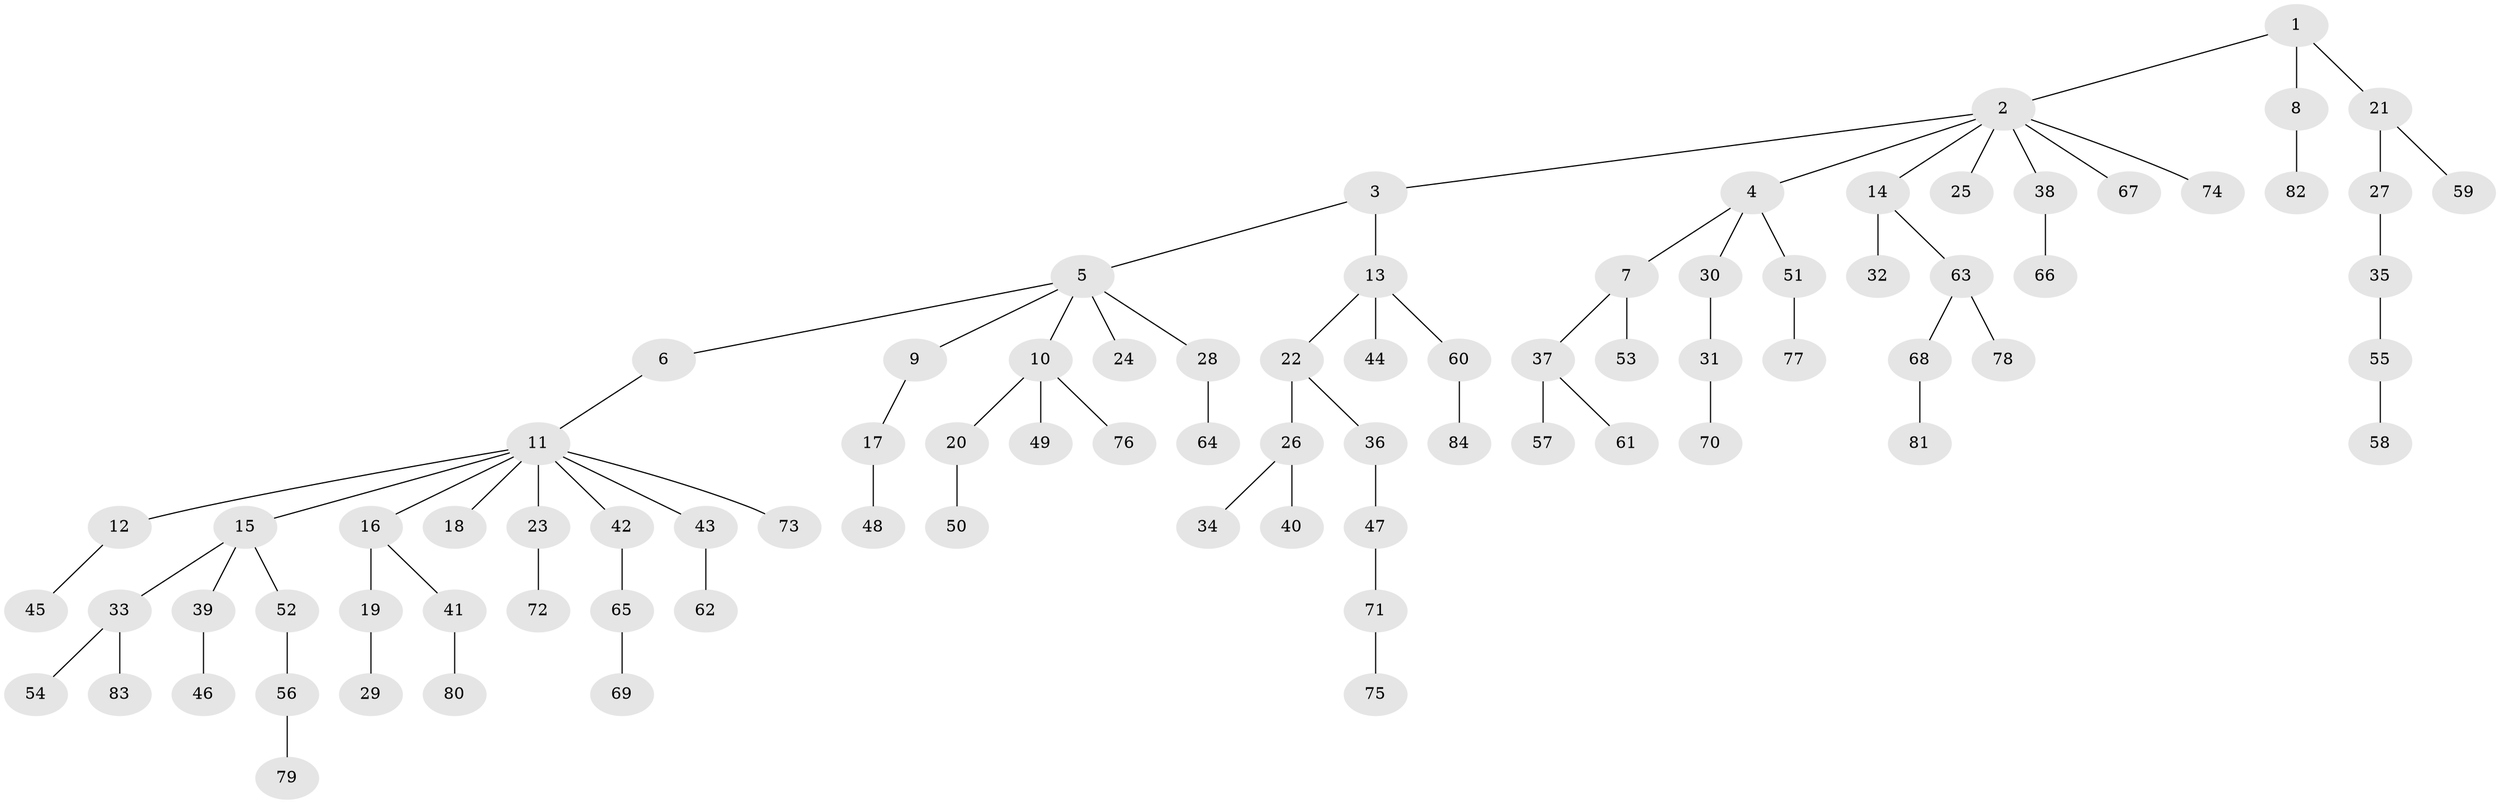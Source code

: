 // coarse degree distribution, {4: 0.08620689655172414, 7: 0.017241379310344827, 5: 0.034482758620689655, 2: 0.2413793103448276, 1: 0.5517241379310345, 3: 0.05172413793103448, 8: 0.017241379310344827}
// Generated by graph-tools (version 1.1) at 2025/24/03/03/25 07:24:05]
// undirected, 84 vertices, 83 edges
graph export_dot {
graph [start="1"]
  node [color=gray90,style=filled];
  1;
  2;
  3;
  4;
  5;
  6;
  7;
  8;
  9;
  10;
  11;
  12;
  13;
  14;
  15;
  16;
  17;
  18;
  19;
  20;
  21;
  22;
  23;
  24;
  25;
  26;
  27;
  28;
  29;
  30;
  31;
  32;
  33;
  34;
  35;
  36;
  37;
  38;
  39;
  40;
  41;
  42;
  43;
  44;
  45;
  46;
  47;
  48;
  49;
  50;
  51;
  52;
  53;
  54;
  55;
  56;
  57;
  58;
  59;
  60;
  61;
  62;
  63;
  64;
  65;
  66;
  67;
  68;
  69;
  70;
  71;
  72;
  73;
  74;
  75;
  76;
  77;
  78;
  79;
  80;
  81;
  82;
  83;
  84;
  1 -- 2;
  1 -- 8;
  1 -- 21;
  2 -- 3;
  2 -- 4;
  2 -- 14;
  2 -- 25;
  2 -- 38;
  2 -- 67;
  2 -- 74;
  3 -- 5;
  3 -- 13;
  4 -- 7;
  4 -- 30;
  4 -- 51;
  5 -- 6;
  5 -- 9;
  5 -- 10;
  5 -- 24;
  5 -- 28;
  6 -- 11;
  7 -- 37;
  7 -- 53;
  8 -- 82;
  9 -- 17;
  10 -- 20;
  10 -- 49;
  10 -- 76;
  11 -- 12;
  11 -- 15;
  11 -- 16;
  11 -- 18;
  11 -- 23;
  11 -- 42;
  11 -- 43;
  11 -- 73;
  12 -- 45;
  13 -- 22;
  13 -- 44;
  13 -- 60;
  14 -- 32;
  14 -- 63;
  15 -- 33;
  15 -- 39;
  15 -- 52;
  16 -- 19;
  16 -- 41;
  17 -- 48;
  19 -- 29;
  20 -- 50;
  21 -- 27;
  21 -- 59;
  22 -- 26;
  22 -- 36;
  23 -- 72;
  26 -- 34;
  26 -- 40;
  27 -- 35;
  28 -- 64;
  30 -- 31;
  31 -- 70;
  33 -- 54;
  33 -- 83;
  35 -- 55;
  36 -- 47;
  37 -- 57;
  37 -- 61;
  38 -- 66;
  39 -- 46;
  41 -- 80;
  42 -- 65;
  43 -- 62;
  47 -- 71;
  51 -- 77;
  52 -- 56;
  55 -- 58;
  56 -- 79;
  60 -- 84;
  63 -- 68;
  63 -- 78;
  65 -- 69;
  68 -- 81;
  71 -- 75;
}
